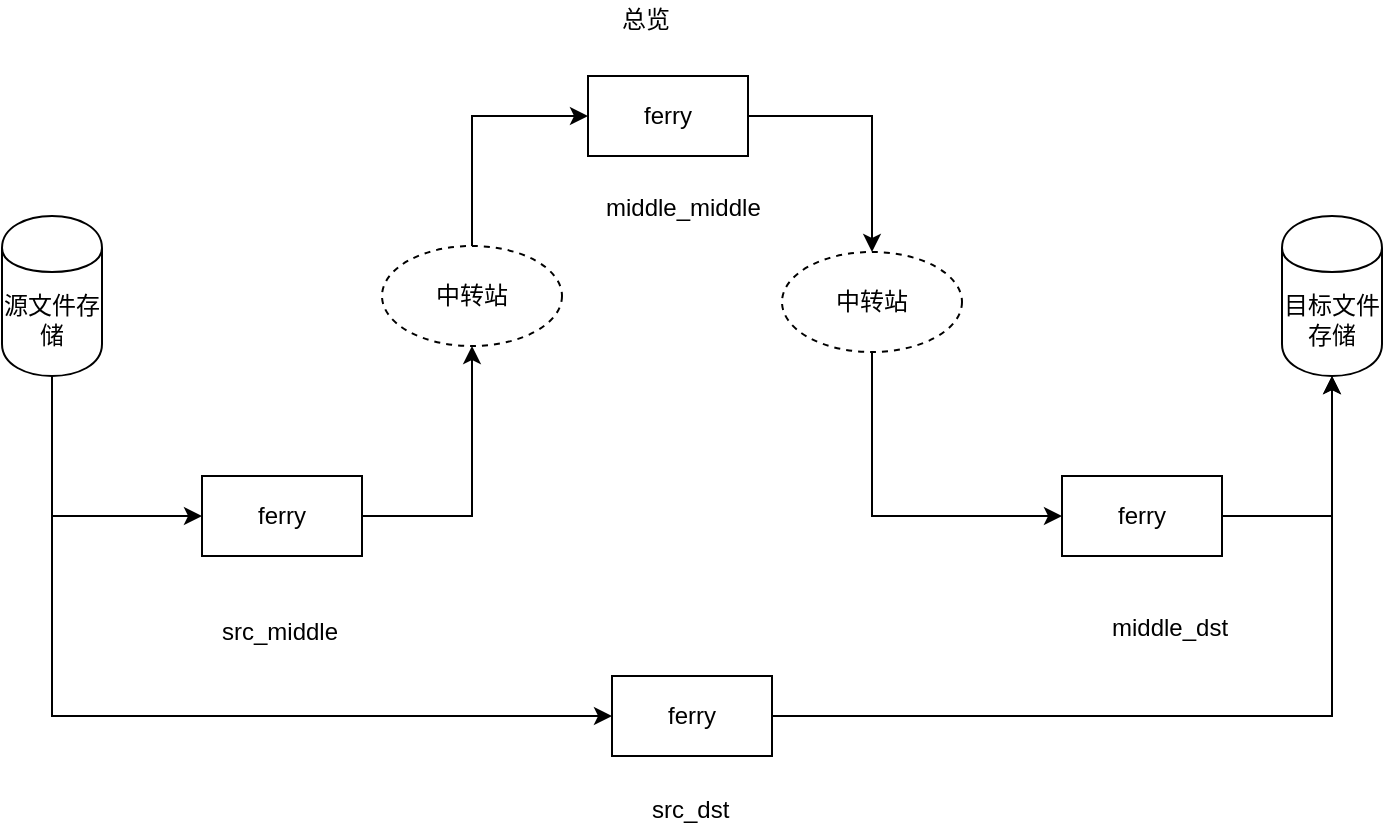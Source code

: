 <mxfile version="10.5.2" type="github"><diagram id="uz85psJ1jPwsPpWRrQMc" name="ç¬¬ 1 é¡µ"><mxGraphModel dx="996" dy="516" grid="1" gridSize="10" guides="1" tooltips="1" connect="1" arrows="1" fold="1" page="1" pageScale="1" pageWidth="827" pageHeight="1169" math="0" shadow="0"><root><mxCell id="0"/><mxCell id="1" parent="0"/><mxCell id="B4cgH8jQXJydyjj4Ol4s-9" style="edgeStyle=orthogonalEdgeStyle;rounded=0;orthogonalLoop=1;jettySize=auto;html=1;exitX=1;exitY=0.5;exitDx=0;exitDy=0;entryX=0.5;entryY=1;entryDx=0;entryDy=0;" parent="1" source="B4cgH8jQXJydyjj4Ol4s-1" target="B4cgH8jQXJydyjj4Ol4s-5" edge="1"><mxGeometry relative="1" as="geometry"/></mxCell><mxCell id="B4cgH8jQXJydyjj4Ol4s-1" value="ferry" style="rounded=0;whiteSpace=wrap;html=1;" parent="1" vertex="1"><mxGeometry x="140" y="250" width="80" height="40" as="geometry"/></mxCell><mxCell id="B4cgH8jQXJydyjj4Ol4s-8" style="edgeStyle=orthogonalEdgeStyle;rounded=0;orthogonalLoop=1;jettySize=auto;html=1;exitX=0.5;exitY=1;exitDx=0;exitDy=0;entryX=0;entryY=0.5;entryDx=0;entryDy=0;" parent="1" source="B4cgH8jQXJydyjj4Ol4s-2" target="B4cgH8jQXJydyjj4Ol4s-1" edge="1"><mxGeometry relative="1" as="geometry"/></mxCell><mxCell id="B4cgH8jQXJydyjj4Ol4s-20" style="edgeStyle=orthogonalEdgeStyle;rounded=0;orthogonalLoop=1;jettySize=auto;html=1;exitX=0.5;exitY=1;exitDx=0;exitDy=0;entryX=0;entryY=0.5;entryDx=0;entryDy=0;" parent="1" source="B4cgH8jQXJydyjj4Ol4s-2" target="B4cgH8jQXJydyjj4Ol4s-19" edge="1"><mxGeometry relative="1" as="geometry"/></mxCell><mxCell id="B4cgH8jQXJydyjj4Ol4s-2" value="源文件存储" style="shape=cylinder;whiteSpace=wrap;html=1;boundedLbl=1;backgroundOutline=1;" parent="1" vertex="1"><mxGeometry x="40" y="120" width="50" height="80" as="geometry"/></mxCell><mxCell id="B4cgH8jQXJydyjj4Ol4s-3" value="目标文件存储" style="shape=cylinder;whiteSpace=wrap;html=1;boundedLbl=1;backgroundOutline=1;" parent="1" vertex="1"><mxGeometry x="680" y="120" width="50" height="80" as="geometry"/></mxCell><mxCell id="B4cgH8jQXJydyjj4Ol4s-12" style="edgeStyle=orthogonalEdgeStyle;rounded=0;orthogonalLoop=1;jettySize=auto;html=1;exitX=0.5;exitY=1;exitDx=0;exitDy=0;entryX=0;entryY=0.5;entryDx=0;entryDy=0;" parent="1" source="B4cgH8jQXJydyjj4Ol4s-4" target="B4cgH8jQXJydyjj4Ol4s-7" edge="1"><mxGeometry relative="1" as="geometry"/></mxCell><mxCell id="B4cgH8jQXJydyjj4Ol4s-4" value="中转站" style="ellipse;whiteSpace=wrap;html=1;dashed=1;" parent="1" vertex="1"><mxGeometry x="430" y="138" width="90" height="50" as="geometry"/></mxCell><mxCell id="B4cgH8jQXJydyjj4Ol4s-10" style="edgeStyle=orthogonalEdgeStyle;rounded=0;orthogonalLoop=1;jettySize=auto;html=1;exitX=0.5;exitY=0;exitDx=0;exitDy=0;entryX=0;entryY=0.5;entryDx=0;entryDy=0;" parent="1" source="B4cgH8jQXJydyjj4Ol4s-5" target="B4cgH8jQXJydyjj4Ol4s-6" edge="1"><mxGeometry relative="1" as="geometry"/></mxCell><mxCell id="B4cgH8jQXJydyjj4Ol4s-5" value="中转站" style="ellipse;whiteSpace=wrap;html=1;dashed=1;" parent="1" vertex="1"><mxGeometry x="230" y="135" width="90" height="50" as="geometry"/></mxCell><mxCell id="B4cgH8jQXJydyjj4Ol4s-11" style="edgeStyle=orthogonalEdgeStyle;rounded=0;orthogonalLoop=1;jettySize=auto;html=1;exitX=1;exitY=0.5;exitDx=0;exitDy=0;entryX=0.5;entryY=0;entryDx=0;entryDy=0;" parent="1" source="B4cgH8jQXJydyjj4Ol4s-6" target="B4cgH8jQXJydyjj4Ol4s-4" edge="1"><mxGeometry relative="1" as="geometry"/></mxCell><mxCell id="B4cgH8jQXJydyjj4Ol4s-6" value="ferry" style="rounded=0;whiteSpace=wrap;html=1;" parent="1" vertex="1"><mxGeometry x="333" y="50" width="80" height="40" as="geometry"/></mxCell><mxCell id="B4cgH8jQXJydyjj4Ol4s-13" style="edgeStyle=orthogonalEdgeStyle;rounded=0;orthogonalLoop=1;jettySize=auto;html=1;exitX=1;exitY=0.5;exitDx=0;exitDy=0;entryX=0.5;entryY=1;entryDx=0;entryDy=0;" parent="1" source="B4cgH8jQXJydyjj4Ol4s-7" target="B4cgH8jQXJydyjj4Ol4s-3" edge="1"><mxGeometry relative="1" as="geometry"/></mxCell><mxCell id="B4cgH8jQXJydyjj4Ol4s-7" value="ferry" style="rounded=0;whiteSpace=wrap;html=1;" parent="1" vertex="1"><mxGeometry x="570" y="250" width="80" height="40" as="geometry"/></mxCell><mxCell id="B4cgH8jQXJydyjj4Ol4s-14" value="src_middle" style="text;html=1;resizable=0;points=[];autosize=1;align=left;verticalAlign=top;spacingTop=-4;" parent="1" vertex="1"><mxGeometry x="148" y="318" width="70" height="20" as="geometry"/></mxCell><mxCell id="B4cgH8jQXJydyjj4Ol4s-15" value="middle_middle" style="text;html=1;resizable=0;points=[];autosize=1;align=left;verticalAlign=top;spacingTop=-4;" parent="1" vertex="1"><mxGeometry x="340" y="106" width="90" height="20" as="geometry"/></mxCell><mxCell id="B4cgH8jQXJydyjj4Ol4s-18" value="middle_dst" style="text;html=1;resizable=0;points=[];autosize=1;align=left;verticalAlign=top;spacingTop=-4;" parent="1" vertex="1"><mxGeometry x="593" y="316" width="70" height="20" as="geometry"/></mxCell><mxCell id="B4cgH8jQXJydyjj4Ol4s-21" style="edgeStyle=orthogonalEdgeStyle;rounded=0;orthogonalLoop=1;jettySize=auto;html=1;entryX=0.5;entryY=1;entryDx=0;entryDy=0;" parent="1" source="B4cgH8jQXJydyjj4Ol4s-19" target="B4cgH8jQXJydyjj4Ol4s-3" edge="1"><mxGeometry relative="1" as="geometry"/></mxCell><mxCell id="B4cgH8jQXJydyjj4Ol4s-19" value="ferry" style="rounded=0;whiteSpace=wrap;html=1;" parent="1" vertex="1"><mxGeometry x="345" y="350" width="80" height="40" as="geometry"/></mxCell><mxCell id="B4cgH8jQXJydyjj4Ol4s-22" value="src_dst" style="text;html=1;resizable=0;points=[];autosize=1;align=left;verticalAlign=top;spacingTop=-4;" parent="1" vertex="1"><mxGeometry x="363" y="407" width="50" height="20" as="geometry"/></mxCell><mxCell id="L1L1D22SIu-UZmrSpcTt-3" value="总览" style="text;html=1;resizable=0;points=[];autosize=1;align=left;verticalAlign=top;spacingTop=-4;" vertex="1" parent="1"><mxGeometry x="348" y="12" width="40" height="20" as="geometry"/></mxCell></root></mxGraphModel></diagram></mxfile>